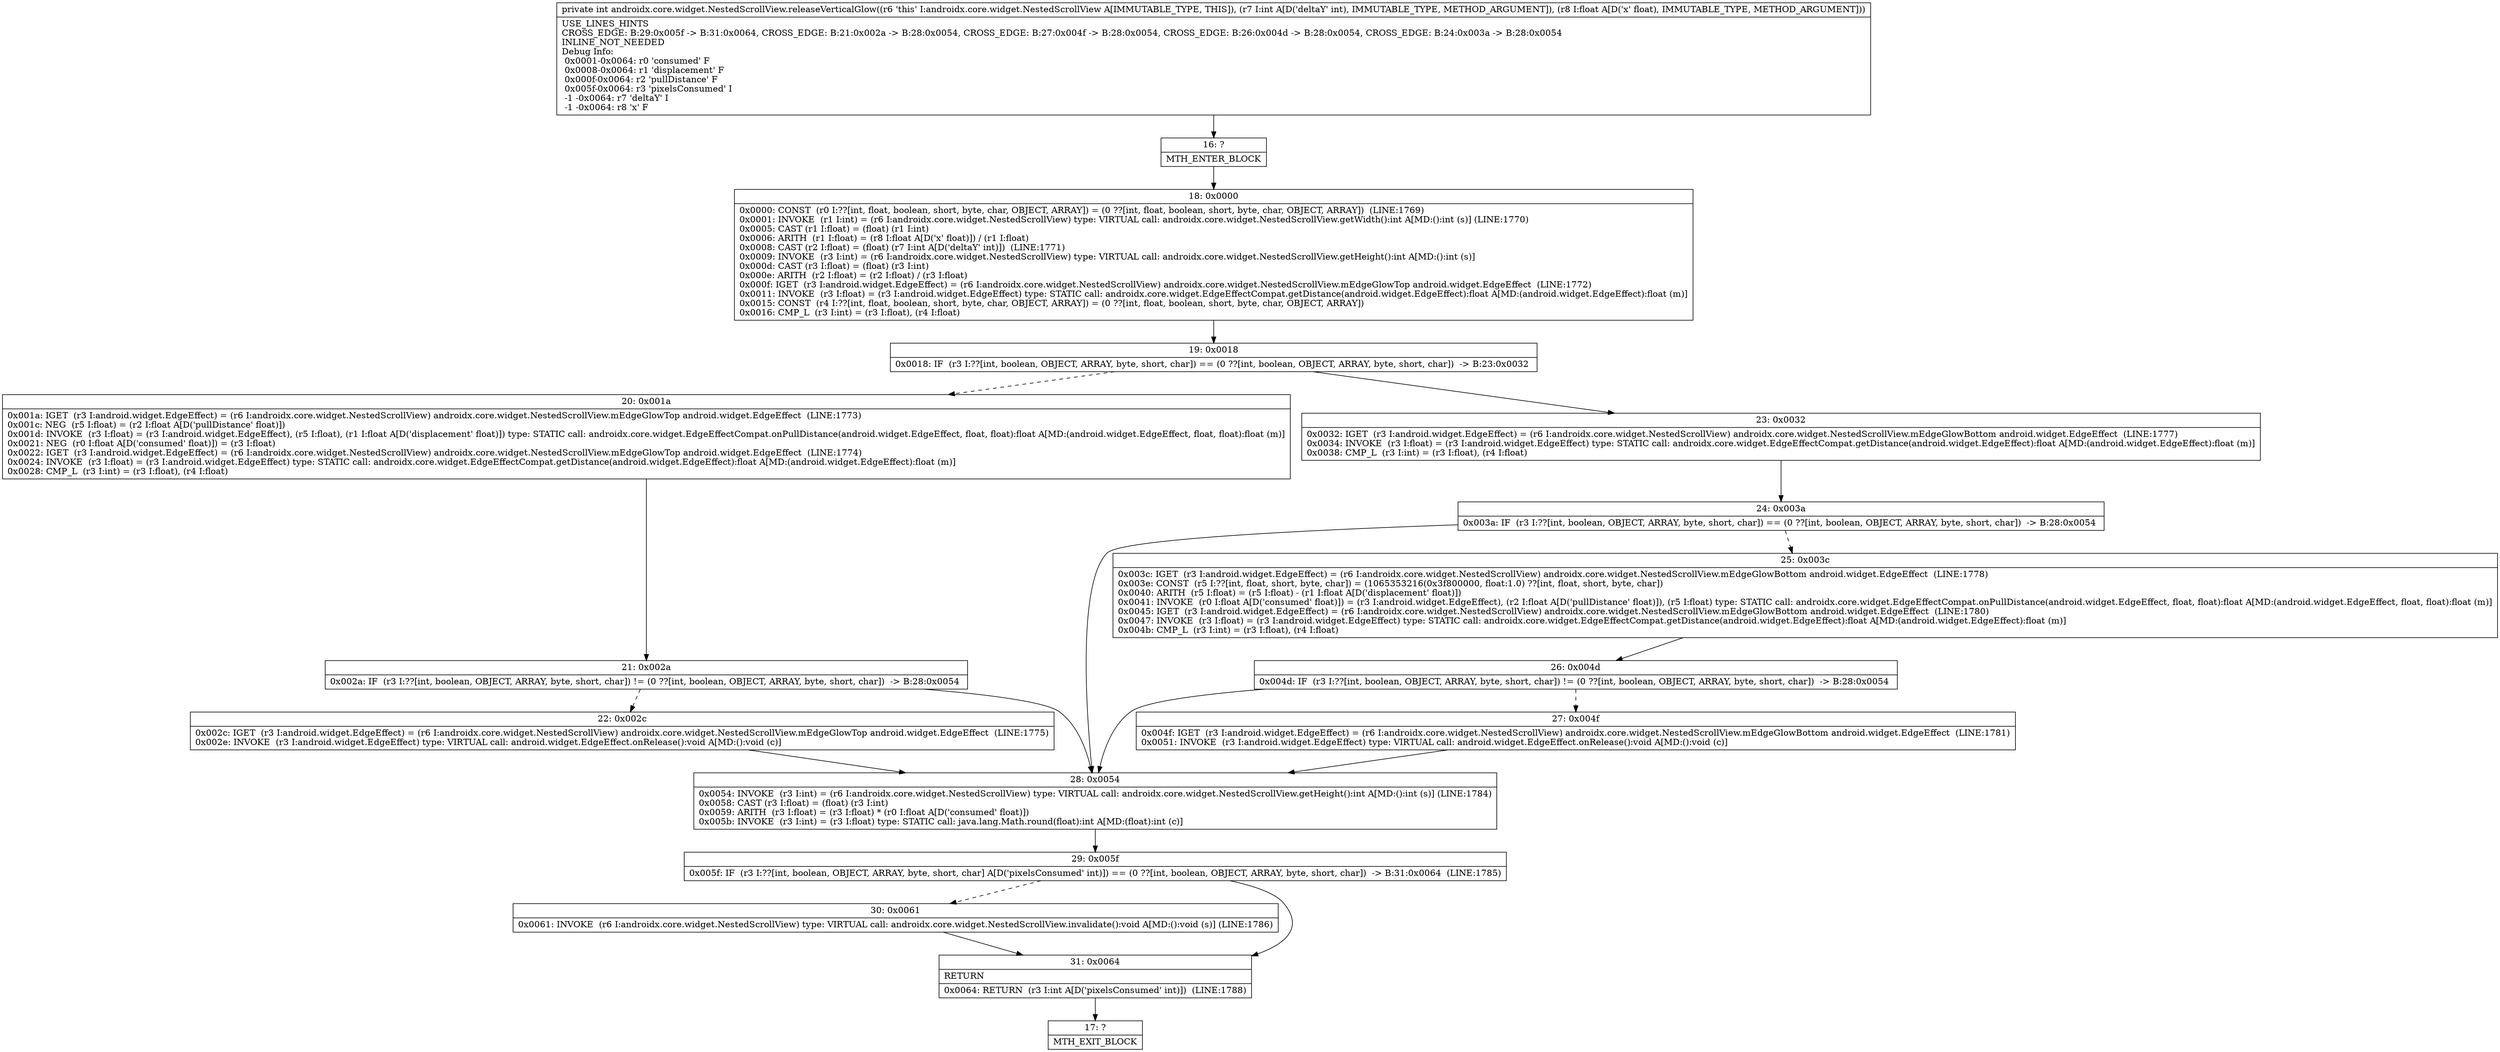 digraph "CFG forandroidx.core.widget.NestedScrollView.releaseVerticalGlow(IF)I" {
Node_16 [shape=record,label="{16\:\ ?|MTH_ENTER_BLOCK\l}"];
Node_18 [shape=record,label="{18\:\ 0x0000|0x0000: CONST  (r0 I:??[int, float, boolean, short, byte, char, OBJECT, ARRAY]) = (0 ??[int, float, boolean, short, byte, char, OBJECT, ARRAY])  (LINE:1769)\l0x0001: INVOKE  (r1 I:int) = (r6 I:androidx.core.widget.NestedScrollView) type: VIRTUAL call: androidx.core.widget.NestedScrollView.getWidth():int A[MD:():int (s)] (LINE:1770)\l0x0005: CAST (r1 I:float) = (float) (r1 I:int) \l0x0006: ARITH  (r1 I:float) = (r8 I:float A[D('x' float)]) \/ (r1 I:float) \l0x0008: CAST (r2 I:float) = (float) (r7 I:int A[D('deltaY' int)])  (LINE:1771)\l0x0009: INVOKE  (r3 I:int) = (r6 I:androidx.core.widget.NestedScrollView) type: VIRTUAL call: androidx.core.widget.NestedScrollView.getHeight():int A[MD:():int (s)]\l0x000d: CAST (r3 I:float) = (float) (r3 I:int) \l0x000e: ARITH  (r2 I:float) = (r2 I:float) \/ (r3 I:float) \l0x000f: IGET  (r3 I:android.widget.EdgeEffect) = (r6 I:androidx.core.widget.NestedScrollView) androidx.core.widget.NestedScrollView.mEdgeGlowTop android.widget.EdgeEffect  (LINE:1772)\l0x0011: INVOKE  (r3 I:float) = (r3 I:android.widget.EdgeEffect) type: STATIC call: androidx.core.widget.EdgeEffectCompat.getDistance(android.widget.EdgeEffect):float A[MD:(android.widget.EdgeEffect):float (m)]\l0x0015: CONST  (r4 I:??[int, float, boolean, short, byte, char, OBJECT, ARRAY]) = (0 ??[int, float, boolean, short, byte, char, OBJECT, ARRAY]) \l0x0016: CMP_L  (r3 I:int) = (r3 I:float), (r4 I:float) \l}"];
Node_19 [shape=record,label="{19\:\ 0x0018|0x0018: IF  (r3 I:??[int, boolean, OBJECT, ARRAY, byte, short, char]) == (0 ??[int, boolean, OBJECT, ARRAY, byte, short, char])  \-\> B:23:0x0032 \l}"];
Node_20 [shape=record,label="{20\:\ 0x001a|0x001a: IGET  (r3 I:android.widget.EdgeEffect) = (r6 I:androidx.core.widget.NestedScrollView) androidx.core.widget.NestedScrollView.mEdgeGlowTop android.widget.EdgeEffect  (LINE:1773)\l0x001c: NEG  (r5 I:float) = (r2 I:float A[D('pullDistance' float)]) \l0x001d: INVOKE  (r3 I:float) = (r3 I:android.widget.EdgeEffect), (r5 I:float), (r1 I:float A[D('displacement' float)]) type: STATIC call: androidx.core.widget.EdgeEffectCompat.onPullDistance(android.widget.EdgeEffect, float, float):float A[MD:(android.widget.EdgeEffect, float, float):float (m)]\l0x0021: NEG  (r0 I:float A[D('consumed' float)]) = (r3 I:float) \l0x0022: IGET  (r3 I:android.widget.EdgeEffect) = (r6 I:androidx.core.widget.NestedScrollView) androidx.core.widget.NestedScrollView.mEdgeGlowTop android.widget.EdgeEffect  (LINE:1774)\l0x0024: INVOKE  (r3 I:float) = (r3 I:android.widget.EdgeEffect) type: STATIC call: androidx.core.widget.EdgeEffectCompat.getDistance(android.widget.EdgeEffect):float A[MD:(android.widget.EdgeEffect):float (m)]\l0x0028: CMP_L  (r3 I:int) = (r3 I:float), (r4 I:float) \l}"];
Node_21 [shape=record,label="{21\:\ 0x002a|0x002a: IF  (r3 I:??[int, boolean, OBJECT, ARRAY, byte, short, char]) != (0 ??[int, boolean, OBJECT, ARRAY, byte, short, char])  \-\> B:28:0x0054 \l}"];
Node_22 [shape=record,label="{22\:\ 0x002c|0x002c: IGET  (r3 I:android.widget.EdgeEffect) = (r6 I:androidx.core.widget.NestedScrollView) androidx.core.widget.NestedScrollView.mEdgeGlowTop android.widget.EdgeEffect  (LINE:1775)\l0x002e: INVOKE  (r3 I:android.widget.EdgeEffect) type: VIRTUAL call: android.widget.EdgeEffect.onRelease():void A[MD:():void (c)]\l}"];
Node_28 [shape=record,label="{28\:\ 0x0054|0x0054: INVOKE  (r3 I:int) = (r6 I:androidx.core.widget.NestedScrollView) type: VIRTUAL call: androidx.core.widget.NestedScrollView.getHeight():int A[MD:():int (s)] (LINE:1784)\l0x0058: CAST (r3 I:float) = (float) (r3 I:int) \l0x0059: ARITH  (r3 I:float) = (r3 I:float) * (r0 I:float A[D('consumed' float)]) \l0x005b: INVOKE  (r3 I:int) = (r3 I:float) type: STATIC call: java.lang.Math.round(float):int A[MD:(float):int (c)]\l}"];
Node_29 [shape=record,label="{29\:\ 0x005f|0x005f: IF  (r3 I:??[int, boolean, OBJECT, ARRAY, byte, short, char] A[D('pixelsConsumed' int)]) == (0 ??[int, boolean, OBJECT, ARRAY, byte, short, char])  \-\> B:31:0x0064  (LINE:1785)\l}"];
Node_30 [shape=record,label="{30\:\ 0x0061|0x0061: INVOKE  (r6 I:androidx.core.widget.NestedScrollView) type: VIRTUAL call: androidx.core.widget.NestedScrollView.invalidate():void A[MD:():void (s)] (LINE:1786)\l}"];
Node_31 [shape=record,label="{31\:\ 0x0064|RETURN\l|0x0064: RETURN  (r3 I:int A[D('pixelsConsumed' int)])  (LINE:1788)\l}"];
Node_17 [shape=record,label="{17\:\ ?|MTH_EXIT_BLOCK\l}"];
Node_23 [shape=record,label="{23\:\ 0x0032|0x0032: IGET  (r3 I:android.widget.EdgeEffect) = (r6 I:androidx.core.widget.NestedScrollView) androidx.core.widget.NestedScrollView.mEdgeGlowBottom android.widget.EdgeEffect  (LINE:1777)\l0x0034: INVOKE  (r3 I:float) = (r3 I:android.widget.EdgeEffect) type: STATIC call: androidx.core.widget.EdgeEffectCompat.getDistance(android.widget.EdgeEffect):float A[MD:(android.widget.EdgeEffect):float (m)]\l0x0038: CMP_L  (r3 I:int) = (r3 I:float), (r4 I:float) \l}"];
Node_24 [shape=record,label="{24\:\ 0x003a|0x003a: IF  (r3 I:??[int, boolean, OBJECT, ARRAY, byte, short, char]) == (0 ??[int, boolean, OBJECT, ARRAY, byte, short, char])  \-\> B:28:0x0054 \l}"];
Node_25 [shape=record,label="{25\:\ 0x003c|0x003c: IGET  (r3 I:android.widget.EdgeEffect) = (r6 I:androidx.core.widget.NestedScrollView) androidx.core.widget.NestedScrollView.mEdgeGlowBottom android.widget.EdgeEffect  (LINE:1778)\l0x003e: CONST  (r5 I:??[int, float, short, byte, char]) = (1065353216(0x3f800000, float:1.0) ??[int, float, short, byte, char]) \l0x0040: ARITH  (r5 I:float) = (r5 I:float) \- (r1 I:float A[D('displacement' float)]) \l0x0041: INVOKE  (r0 I:float A[D('consumed' float)]) = (r3 I:android.widget.EdgeEffect), (r2 I:float A[D('pullDistance' float)]), (r5 I:float) type: STATIC call: androidx.core.widget.EdgeEffectCompat.onPullDistance(android.widget.EdgeEffect, float, float):float A[MD:(android.widget.EdgeEffect, float, float):float (m)]\l0x0045: IGET  (r3 I:android.widget.EdgeEffect) = (r6 I:androidx.core.widget.NestedScrollView) androidx.core.widget.NestedScrollView.mEdgeGlowBottom android.widget.EdgeEffect  (LINE:1780)\l0x0047: INVOKE  (r3 I:float) = (r3 I:android.widget.EdgeEffect) type: STATIC call: androidx.core.widget.EdgeEffectCompat.getDistance(android.widget.EdgeEffect):float A[MD:(android.widget.EdgeEffect):float (m)]\l0x004b: CMP_L  (r3 I:int) = (r3 I:float), (r4 I:float) \l}"];
Node_26 [shape=record,label="{26\:\ 0x004d|0x004d: IF  (r3 I:??[int, boolean, OBJECT, ARRAY, byte, short, char]) != (0 ??[int, boolean, OBJECT, ARRAY, byte, short, char])  \-\> B:28:0x0054 \l}"];
Node_27 [shape=record,label="{27\:\ 0x004f|0x004f: IGET  (r3 I:android.widget.EdgeEffect) = (r6 I:androidx.core.widget.NestedScrollView) androidx.core.widget.NestedScrollView.mEdgeGlowBottom android.widget.EdgeEffect  (LINE:1781)\l0x0051: INVOKE  (r3 I:android.widget.EdgeEffect) type: VIRTUAL call: android.widget.EdgeEffect.onRelease():void A[MD:():void (c)]\l}"];
MethodNode[shape=record,label="{private int androidx.core.widget.NestedScrollView.releaseVerticalGlow((r6 'this' I:androidx.core.widget.NestedScrollView A[IMMUTABLE_TYPE, THIS]), (r7 I:int A[D('deltaY' int), IMMUTABLE_TYPE, METHOD_ARGUMENT]), (r8 I:float A[D('x' float), IMMUTABLE_TYPE, METHOD_ARGUMENT]))  | USE_LINES_HINTS\lCROSS_EDGE: B:29:0x005f \-\> B:31:0x0064, CROSS_EDGE: B:21:0x002a \-\> B:28:0x0054, CROSS_EDGE: B:27:0x004f \-\> B:28:0x0054, CROSS_EDGE: B:26:0x004d \-\> B:28:0x0054, CROSS_EDGE: B:24:0x003a \-\> B:28:0x0054\lINLINE_NOT_NEEDED\lDebug Info:\l  0x0001\-0x0064: r0 'consumed' F\l  0x0008\-0x0064: r1 'displacement' F\l  0x000f\-0x0064: r2 'pullDistance' F\l  0x005f\-0x0064: r3 'pixelsConsumed' I\l  \-1 \-0x0064: r7 'deltaY' I\l  \-1 \-0x0064: r8 'x' F\l}"];
MethodNode -> Node_16;Node_16 -> Node_18;
Node_18 -> Node_19;
Node_19 -> Node_20[style=dashed];
Node_19 -> Node_23;
Node_20 -> Node_21;
Node_21 -> Node_22[style=dashed];
Node_21 -> Node_28;
Node_22 -> Node_28;
Node_28 -> Node_29;
Node_29 -> Node_30[style=dashed];
Node_29 -> Node_31;
Node_30 -> Node_31;
Node_31 -> Node_17;
Node_23 -> Node_24;
Node_24 -> Node_25[style=dashed];
Node_24 -> Node_28;
Node_25 -> Node_26;
Node_26 -> Node_27[style=dashed];
Node_26 -> Node_28;
Node_27 -> Node_28;
}


